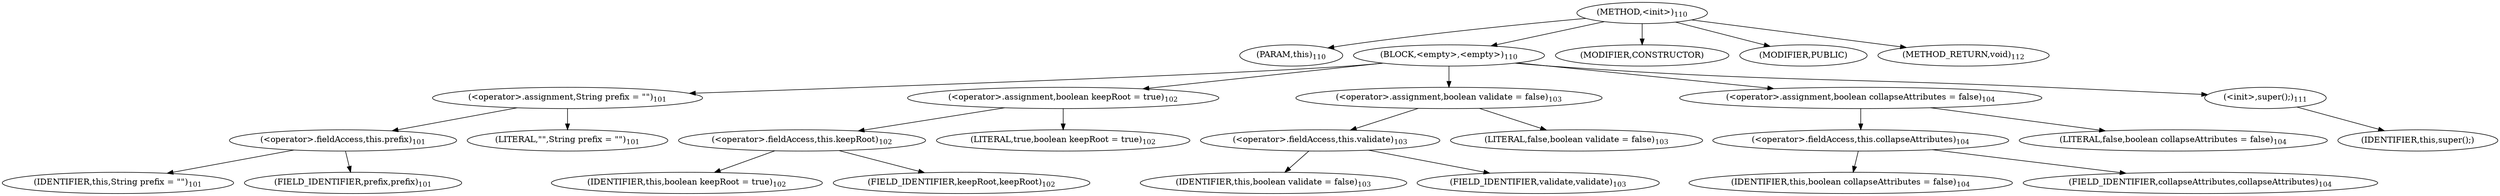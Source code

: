 digraph "&lt;init&gt;" {  
"47" [label = <(METHOD,&lt;init&gt;)<SUB>110</SUB>> ]
"4" [label = <(PARAM,this)<SUB>110</SUB>> ]
"48" [label = <(BLOCK,&lt;empty&gt;,&lt;empty&gt;)<SUB>110</SUB>> ]
"49" [label = <(&lt;operator&gt;.assignment,String prefix = &quot;&quot;)<SUB>101</SUB>> ]
"50" [label = <(&lt;operator&gt;.fieldAccess,this.prefix)<SUB>101</SUB>> ]
"51" [label = <(IDENTIFIER,this,String prefix = &quot;&quot;)<SUB>101</SUB>> ]
"52" [label = <(FIELD_IDENTIFIER,prefix,prefix)<SUB>101</SUB>> ]
"53" [label = <(LITERAL,&quot;&quot;,String prefix = &quot;&quot;)<SUB>101</SUB>> ]
"54" [label = <(&lt;operator&gt;.assignment,boolean keepRoot = true)<SUB>102</SUB>> ]
"55" [label = <(&lt;operator&gt;.fieldAccess,this.keepRoot)<SUB>102</SUB>> ]
"56" [label = <(IDENTIFIER,this,boolean keepRoot = true)<SUB>102</SUB>> ]
"57" [label = <(FIELD_IDENTIFIER,keepRoot,keepRoot)<SUB>102</SUB>> ]
"58" [label = <(LITERAL,true,boolean keepRoot = true)<SUB>102</SUB>> ]
"59" [label = <(&lt;operator&gt;.assignment,boolean validate = false)<SUB>103</SUB>> ]
"60" [label = <(&lt;operator&gt;.fieldAccess,this.validate)<SUB>103</SUB>> ]
"61" [label = <(IDENTIFIER,this,boolean validate = false)<SUB>103</SUB>> ]
"62" [label = <(FIELD_IDENTIFIER,validate,validate)<SUB>103</SUB>> ]
"63" [label = <(LITERAL,false,boolean validate = false)<SUB>103</SUB>> ]
"64" [label = <(&lt;operator&gt;.assignment,boolean collapseAttributes = false)<SUB>104</SUB>> ]
"65" [label = <(&lt;operator&gt;.fieldAccess,this.collapseAttributes)<SUB>104</SUB>> ]
"66" [label = <(IDENTIFIER,this,boolean collapseAttributes = false)<SUB>104</SUB>> ]
"67" [label = <(FIELD_IDENTIFIER,collapseAttributes,collapseAttributes)<SUB>104</SUB>> ]
"68" [label = <(LITERAL,false,boolean collapseAttributes = false)<SUB>104</SUB>> ]
"69" [label = <(&lt;init&gt;,super();)<SUB>111</SUB>> ]
"3" [label = <(IDENTIFIER,this,super();)> ]
"70" [label = <(MODIFIER,CONSTRUCTOR)> ]
"71" [label = <(MODIFIER,PUBLIC)> ]
"72" [label = <(METHOD_RETURN,void)<SUB>112</SUB>> ]
  "47" -> "4" 
  "47" -> "48" 
  "47" -> "70" 
  "47" -> "71" 
  "47" -> "72" 
  "48" -> "49" 
  "48" -> "54" 
  "48" -> "59" 
  "48" -> "64" 
  "48" -> "69" 
  "49" -> "50" 
  "49" -> "53" 
  "50" -> "51" 
  "50" -> "52" 
  "54" -> "55" 
  "54" -> "58" 
  "55" -> "56" 
  "55" -> "57" 
  "59" -> "60" 
  "59" -> "63" 
  "60" -> "61" 
  "60" -> "62" 
  "64" -> "65" 
  "64" -> "68" 
  "65" -> "66" 
  "65" -> "67" 
  "69" -> "3" 
}
